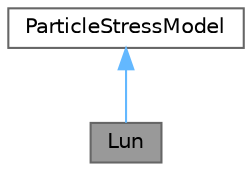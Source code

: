 digraph "Lun"
{
 // LATEX_PDF_SIZE
  bgcolor="transparent";
  edge [fontname=Helvetica,fontsize=10,labelfontname=Helvetica,labelfontsize=10];
  node [fontname=Helvetica,fontsize=10,shape=box,height=0.2,width=0.4];
  Node1 [id="Node000001",label="Lun",height=0.2,width=0.4,color="gray40", fillcolor="grey60", style="filled", fontcolor="black",tooltip="Inter-particle stress model of Lun et al."];
  Node2 -> Node1 [id="edge1_Node000001_Node000002",dir="back",color="steelblue1",style="solid",tooltip=" "];
  Node2 [id="Node000002",label="ParticleStressModel",height=0.2,width=0.4,color="gray40", fillcolor="white", style="filled",URL="$classFoam_1_1ParticleStressModel.html",tooltip="Base class for inter-particle stress models."];
}
